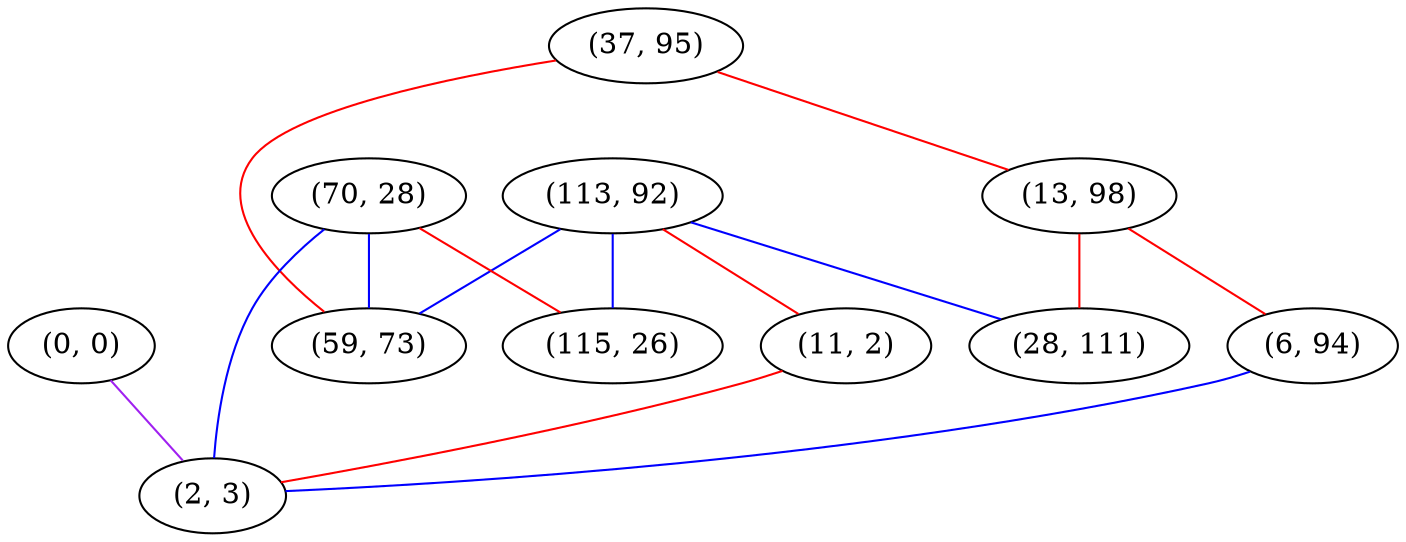 graph "" {
"(37, 95)";
"(13, 98)";
"(113, 92)";
"(70, 28)";
"(11, 2)";
"(6, 94)";
"(28, 111)";
"(0, 0)";
"(2, 3)";
"(59, 73)";
"(115, 26)";
"(37, 95)" -- "(59, 73)"  [color=red, key=0, weight=1];
"(37, 95)" -- "(13, 98)"  [color=red, key=0, weight=1];
"(13, 98)" -- "(28, 111)"  [color=red, key=0, weight=1];
"(13, 98)" -- "(6, 94)"  [color=red, key=0, weight=1];
"(113, 92)" -- "(115, 26)"  [color=blue, key=0, weight=3];
"(113, 92)" -- "(11, 2)"  [color=red, key=0, weight=1];
"(113, 92)" -- "(59, 73)"  [color=blue, key=0, weight=3];
"(113, 92)" -- "(28, 111)"  [color=blue, key=0, weight=3];
"(70, 28)" -- "(115, 26)"  [color=red, key=0, weight=1];
"(70, 28)" -- "(59, 73)"  [color=blue, key=0, weight=3];
"(70, 28)" -- "(2, 3)"  [color=blue, key=0, weight=3];
"(11, 2)" -- "(2, 3)"  [color=red, key=0, weight=1];
"(6, 94)" -- "(2, 3)"  [color=blue, key=0, weight=3];
"(0, 0)" -- "(2, 3)"  [color=purple, key=0, weight=4];
}
